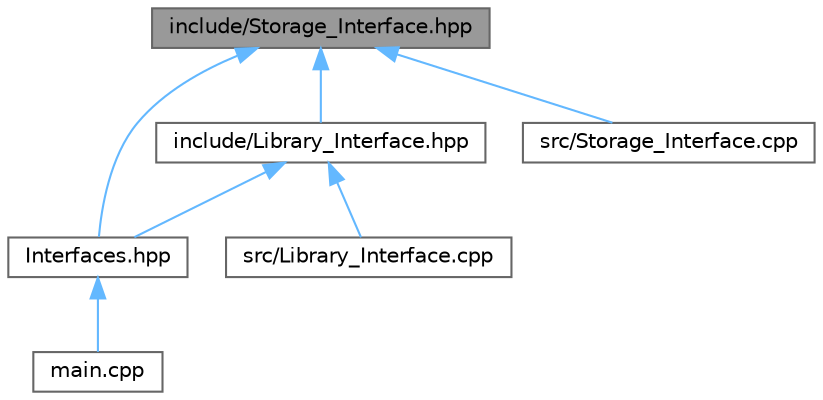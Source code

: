digraph "include/Storage_Interface.hpp"
{
 // LATEX_PDF_SIZE
  bgcolor="transparent";
  edge [fontname=Helvetica,fontsize=10,labelfontname=Helvetica,labelfontsize=10];
  node [fontname=Helvetica,fontsize=10,shape=box,height=0.2,width=0.4];
  Node1 [id="Node000001",label="include/Storage_Interface.hpp",height=0.2,width=0.4,color="gray40", fillcolor="grey60", style="filled", fontcolor="black",tooltip="Interface for handling persistent storage of books."];
  Node1 -> Node2 [id="edge1_Node000001_Node000002",dir="back",color="steelblue1",style="solid",tooltip=" "];
  Node2 [id="Node000002",label="Interfaces.hpp",height=0.2,width=0.4,color="grey40", fillcolor="white", style="filled",URL="$_interfaces_8hpp.html",tooltip=" "];
  Node2 -> Node3 [id="edge2_Node000002_Node000003",dir="back",color="steelblue1",style="solid",tooltip=" "];
  Node3 [id="Node000003",label="main.cpp",height=0.2,width=0.4,color="grey40", fillcolor="white", style="filled",URL="$main_8cpp.html",tooltip="Entry point for the Library Management System."];
  Node1 -> Node4 [id="edge3_Node000001_Node000004",dir="back",color="steelblue1",style="solid",tooltip=" "];
  Node4 [id="Node000004",label="include/Library_Interface.hpp",height=0.2,width=0.4,color="grey40", fillcolor="white", style="filled",URL="$_library___interface_8hpp.html",tooltip="Interface for managing library operations."];
  Node4 -> Node2 [id="edge4_Node000004_Node000002",dir="back",color="steelblue1",style="solid",tooltip=" "];
  Node4 -> Node5 [id="edge5_Node000004_Node000005",dir="back",color="steelblue1",style="solid",tooltip=" "];
  Node5 [id="Node000005",label="src/Library_Interface.cpp",height=0.2,width=0.4,color="grey40", fillcolor="white", style="filled",URL="$_library___interface_8cpp.html",tooltip="Implementation of the Library_Interface class."];
  Node1 -> Node6 [id="edge6_Node000001_Node000006",dir="back",color="steelblue1",style="solid",tooltip=" "];
  Node6 [id="Node000006",label="src/Storage_Interface.cpp",height=0.2,width=0.4,color="grey40", fillcolor="white", style="filled",URL="$_storage___interface_8cpp.html",tooltip="Implementation of the Storage_Interface class."];
}
